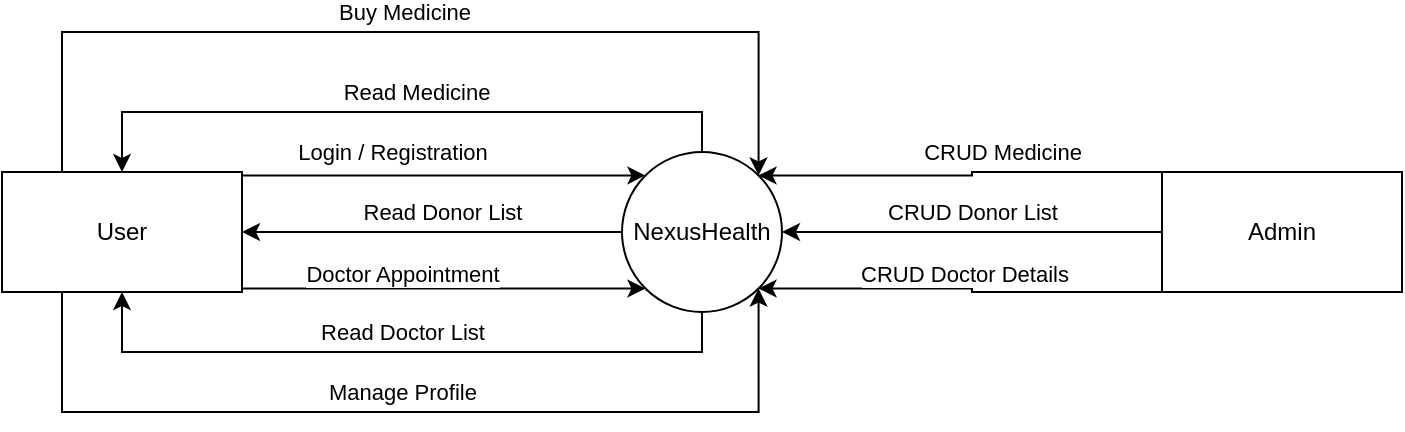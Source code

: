 <mxfile version="23.1.7" type="device">
  <diagram name="Page-1" id="FU4PQciJnpI4wU29mGD9">
    <mxGraphModel dx="1218" dy="499" grid="1" gridSize="10" guides="1" tooltips="1" connect="1" arrows="1" fold="1" page="1" pageScale="1" pageWidth="850" pageHeight="1100" math="0" shadow="0">
      <root>
        <mxCell id="0" />
        <mxCell id="1" parent="0" />
        <mxCell id="SvfsxJWIayDTi6wD-098-13" style="edgeStyle=orthogonalEdgeStyle;rounded=0;orthogonalLoop=1;jettySize=auto;html=1;exitX=0.5;exitY=1;exitDx=0;exitDy=0;entryX=0.5;entryY=1;entryDx=0;entryDy=0;" edge="1" parent="1" source="SvfsxJWIayDTi6wD-098-3" target="SvfsxJWIayDTi6wD-098-4">
          <mxGeometry relative="1" as="geometry" />
        </mxCell>
        <mxCell id="SvfsxJWIayDTi6wD-098-14" value="Read Doctor List" style="edgeLabel;html=1;align=center;verticalAlign=middle;resizable=0;points=[];" vertex="1" connectable="0" parent="SvfsxJWIayDTi6wD-098-13">
          <mxGeometry x="0.032" y="2" relative="1" as="geometry">
            <mxPoint x="5" y="-12" as="offset" />
          </mxGeometry>
        </mxCell>
        <mxCell id="SvfsxJWIayDTi6wD-098-15" style="edgeStyle=orthogonalEdgeStyle;rounded=0;orthogonalLoop=1;jettySize=auto;html=1;exitX=0;exitY=0.5;exitDx=0;exitDy=0;entryX=1;entryY=0.5;entryDx=0;entryDy=0;" edge="1" parent="1" source="SvfsxJWIayDTi6wD-098-3" target="SvfsxJWIayDTi6wD-098-4">
          <mxGeometry relative="1" as="geometry" />
        </mxCell>
        <mxCell id="SvfsxJWIayDTi6wD-098-16" value="Read Donor List" style="edgeLabel;html=1;align=center;verticalAlign=middle;resizable=0;points=[];" vertex="1" connectable="0" parent="SvfsxJWIayDTi6wD-098-15">
          <mxGeometry x="0.048" y="1" relative="1" as="geometry">
            <mxPoint x="9" y="-11" as="offset" />
          </mxGeometry>
        </mxCell>
        <mxCell id="SvfsxJWIayDTi6wD-098-18" style="edgeStyle=orthogonalEdgeStyle;rounded=0;orthogonalLoop=1;jettySize=auto;html=1;exitX=0.5;exitY=0;exitDx=0;exitDy=0;entryX=0.5;entryY=0;entryDx=0;entryDy=0;" edge="1" parent="1" source="SvfsxJWIayDTi6wD-098-3" target="SvfsxJWIayDTi6wD-098-4">
          <mxGeometry relative="1" as="geometry" />
        </mxCell>
        <mxCell id="SvfsxJWIayDTi6wD-098-19" value="Read Medicine" style="edgeLabel;html=1;align=center;verticalAlign=middle;resizable=0;points=[];" vertex="1" connectable="0" parent="SvfsxJWIayDTi6wD-098-18">
          <mxGeometry x="-0.042" y="-1" relative="1" as="geometry">
            <mxPoint y="-9" as="offset" />
          </mxGeometry>
        </mxCell>
        <mxCell id="SvfsxJWIayDTi6wD-098-3" value="NexusHealth" style="ellipse;whiteSpace=wrap;html=1;aspect=fixed;" vertex="1" parent="1">
          <mxGeometry x="360" y="360" width="80" height="80" as="geometry" />
        </mxCell>
        <mxCell id="SvfsxJWIayDTi6wD-098-5" style="edgeStyle=orthogonalEdgeStyle;rounded=0;orthogonalLoop=1;jettySize=auto;html=1;exitX=1;exitY=0.25;exitDx=0;exitDy=0;entryX=0;entryY=0;entryDx=0;entryDy=0;" edge="1" parent="1" source="SvfsxJWIayDTi6wD-098-4" target="SvfsxJWIayDTi6wD-098-3">
          <mxGeometry relative="1" as="geometry">
            <Array as="points">
              <mxPoint x="170" y="372" />
            </Array>
          </mxGeometry>
        </mxCell>
        <mxCell id="SvfsxJWIayDTi6wD-098-6" value="Login / Registration" style="edgeLabel;html=1;align=center;verticalAlign=middle;resizable=0;points=[];" vertex="1" connectable="0" parent="SvfsxJWIayDTi6wD-098-5">
          <mxGeometry x="-0.182" relative="1" as="geometry">
            <mxPoint y="-12" as="offset" />
          </mxGeometry>
        </mxCell>
        <mxCell id="SvfsxJWIayDTi6wD-098-11" style="edgeStyle=orthogonalEdgeStyle;rounded=0;orthogonalLoop=1;jettySize=auto;html=1;exitX=1;exitY=1;exitDx=0;exitDy=0;entryX=0;entryY=1;entryDx=0;entryDy=0;" edge="1" parent="1" source="SvfsxJWIayDTi6wD-098-4" target="SvfsxJWIayDTi6wD-098-3">
          <mxGeometry relative="1" as="geometry">
            <Array as="points">
              <mxPoint x="170" y="428" />
            </Array>
          </mxGeometry>
        </mxCell>
        <mxCell id="SvfsxJWIayDTi6wD-098-12" value="Doctor Appointment" style="edgeLabel;html=1;align=center;verticalAlign=middle;resizable=0;points=[];" vertex="1" connectable="0" parent="SvfsxJWIayDTi6wD-098-11">
          <mxGeometry x="-0.299" y="-1" relative="1" as="geometry">
            <mxPoint x="10" y="-9" as="offset" />
          </mxGeometry>
        </mxCell>
        <mxCell id="SvfsxJWIayDTi6wD-098-20" style="edgeStyle=orthogonalEdgeStyle;rounded=0;orthogonalLoop=1;jettySize=auto;html=1;exitX=0.25;exitY=0;exitDx=0;exitDy=0;entryX=1;entryY=0;entryDx=0;entryDy=0;" edge="1" parent="1" source="SvfsxJWIayDTi6wD-098-4" target="SvfsxJWIayDTi6wD-098-3">
          <mxGeometry relative="1" as="geometry">
            <Array as="points">
              <mxPoint x="80" y="300" />
              <mxPoint x="428" y="300" />
            </Array>
          </mxGeometry>
        </mxCell>
        <mxCell id="SvfsxJWIayDTi6wD-098-21" value="Buy Medicine" style="edgeLabel;html=1;align=center;verticalAlign=middle;resizable=0;points=[];" vertex="1" connectable="0" parent="SvfsxJWIayDTi6wD-098-20">
          <mxGeometry x="-0.019" y="2" relative="1" as="geometry">
            <mxPoint y="-8" as="offset" />
          </mxGeometry>
        </mxCell>
        <mxCell id="SvfsxJWIayDTi6wD-098-23" style="edgeStyle=orthogonalEdgeStyle;rounded=0;orthogonalLoop=1;jettySize=auto;html=1;exitX=0.25;exitY=1;exitDx=0;exitDy=0;entryX=1;entryY=1;entryDx=0;entryDy=0;" edge="1" parent="1" source="SvfsxJWIayDTi6wD-098-4" target="SvfsxJWIayDTi6wD-098-3">
          <mxGeometry relative="1" as="geometry">
            <Array as="points">
              <mxPoint x="80" y="490" />
              <mxPoint x="428" y="490" />
            </Array>
          </mxGeometry>
        </mxCell>
        <mxCell id="SvfsxJWIayDTi6wD-098-24" value="Manage Profile" style="edgeLabel;html=1;align=center;verticalAlign=middle;resizable=0;points=[];" vertex="1" connectable="0" parent="SvfsxJWIayDTi6wD-098-23">
          <mxGeometry x="-0.022" y="-3" relative="1" as="geometry">
            <mxPoint y="-13" as="offset" />
          </mxGeometry>
        </mxCell>
        <mxCell id="SvfsxJWIayDTi6wD-098-4" value="User" style="rounded=0;whiteSpace=wrap;html=1;" vertex="1" parent="1">
          <mxGeometry x="50" y="370" width="120" height="60" as="geometry" />
        </mxCell>
        <mxCell id="SvfsxJWIayDTi6wD-098-25" style="edgeStyle=orthogonalEdgeStyle;rounded=0;orthogonalLoop=1;jettySize=auto;html=1;exitX=0;exitY=0;exitDx=0;exitDy=0;entryX=1;entryY=0;entryDx=0;entryDy=0;" edge="1" parent="1" source="SvfsxJWIayDTi6wD-098-22" target="SvfsxJWIayDTi6wD-098-3">
          <mxGeometry relative="1" as="geometry">
            <Array as="points">
              <mxPoint x="535" y="370" />
              <mxPoint x="535" y="372" />
            </Array>
          </mxGeometry>
        </mxCell>
        <mxCell id="SvfsxJWIayDTi6wD-098-26" value="CRUD Medicine" style="edgeLabel;html=1;align=center;verticalAlign=middle;resizable=0;points=[];" vertex="1" connectable="0" parent="SvfsxJWIayDTi6wD-098-25">
          <mxGeometry x="-0.409" y="2" relative="1" as="geometry">
            <mxPoint x="-20" y="-12" as="offset" />
          </mxGeometry>
        </mxCell>
        <mxCell id="SvfsxJWIayDTi6wD-098-27" style="edgeStyle=orthogonalEdgeStyle;rounded=0;orthogonalLoop=1;jettySize=auto;html=1;exitX=0;exitY=0.5;exitDx=0;exitDy=0;entryX=1;entryY=0.5;entryDx=0;entryDy=0;" edge="1" parent="1" source="SvfsxJWIayDTi6wD-098-22" target="SvfsxJWIayDTi6wD-098-3">
          <mxGeometry relative="1" as="geometry" />
        </mxCell>
        <mxCell id="SvfsxJWIayDTi6wD-098-28" value="CRUD Donor List" style="edgeLabel;html=1;align=center;verticalAlign=middle;resizable=0;points=[];" vertex="1" connectable="0" parent="SvfsxJWIayDTi6wD-098-27">
          <mxGeometry x="0.001" y="1" relative="1" as="geometry">
            <mxPoint y="-11" as="offset" />
          </mxGeometry>
        </mxCell>
        <mxCell id="SvfsxJWIayDTi6wD-098-30" style="edgeStyle=orthogonalEdgeStyle;rounded=0;orthogonalLoop=1;jettySize=auto;html=1;exitX=0;exitY=1;exitDx=0;exitDy=0;entryX=1;entryY=1;entryDx=0;entryDy=0;" edge="1" parent="1" source="SvfsxJWIayDTi6wD-098-22" target="SvfsxJWIayDTi6wD-098-3">
          <mxGeometry relative="1" as="geometry">
            <Array as="points">
              <mxPoint x="535" y="430" />
              <mxPoint x="535" y="428" />
            </Array>
          </mxGeometry>
        </mxCell>
        <mxCell id="SvfsxJWIayDTi6wD-098-31" value="CRUD Doctor Details" style="edgeLabel;html=1;align=center;verticalAlign=middle;resizable=0;points=[];" vertex="1" connectable="0" parent="SvfsxJWIayDTi6wD-098-30">
          <mxGeometry x="-0.007" relative="1" as="geometry">
            <mxPoint y="-8" as="offset" />
          </mxGeometry>
        </mxCell>
        <mxCell id="SvfsxJWIayDTi6wD-098-22" value="Admin" style="rounded=0;whiteSpace=wrap;html=1;" vertex="1" parent="1">
          <mxGeometry x="630" y="370" width="120" height="60" as="geometry" />
        </mxCell>
      </root>
    </mxGraphModel>
  </diagram>
</mxfile>
